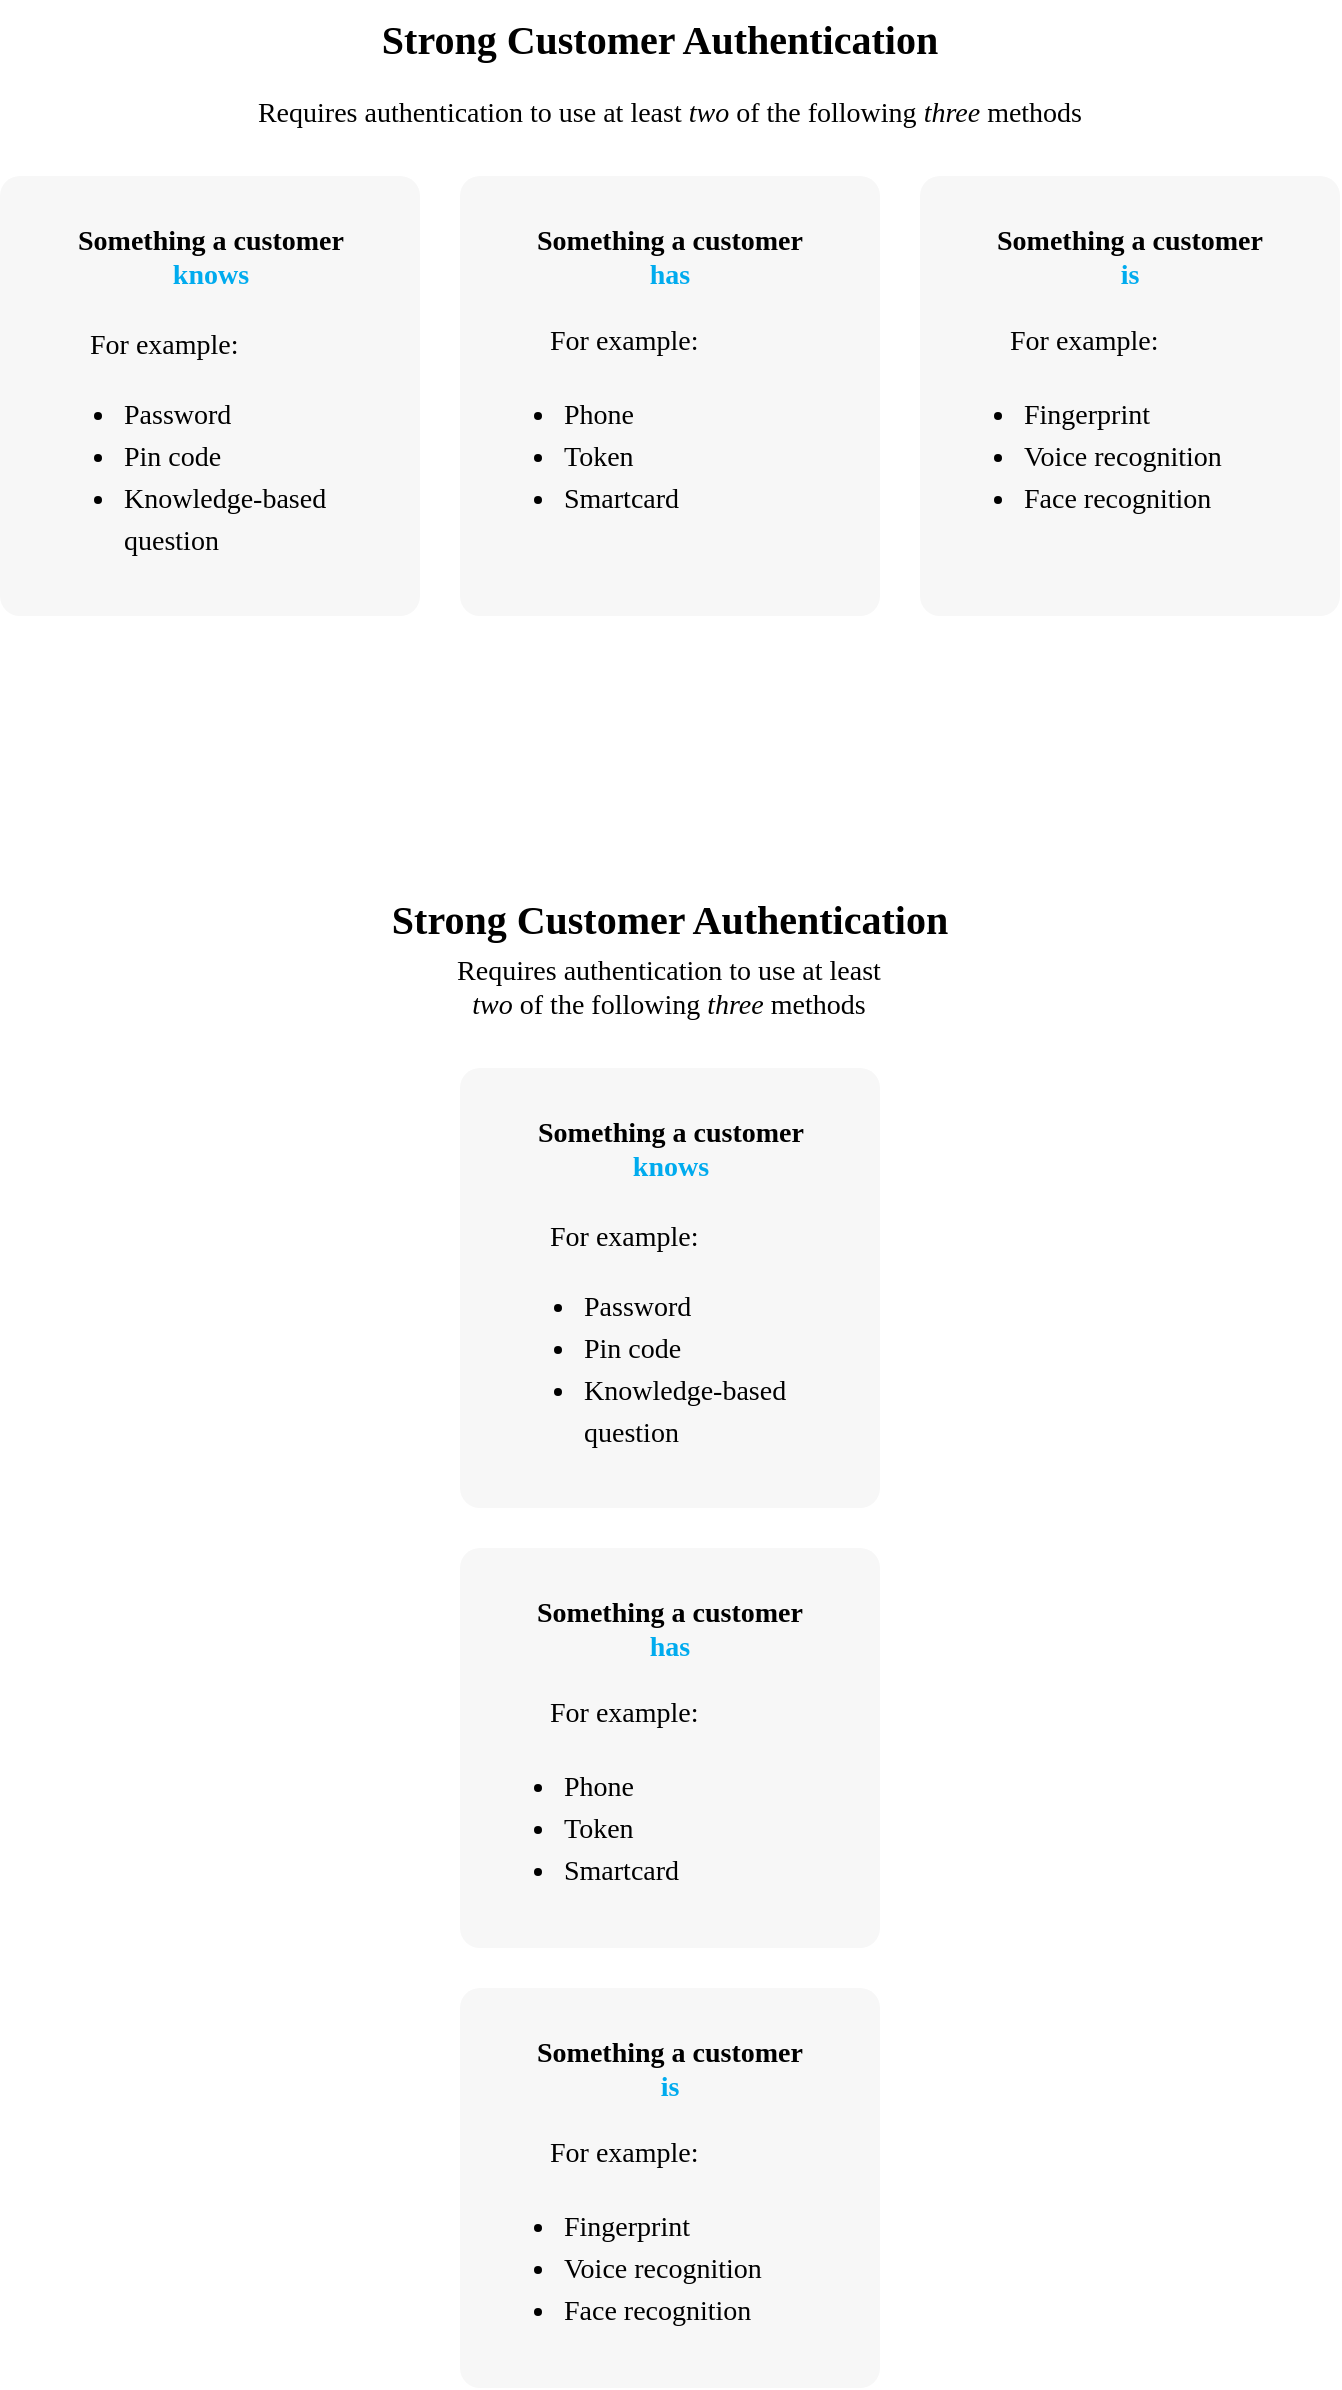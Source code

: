 <mxfile version="13.9.9" type="device"><diagram id="t-SviHUJlZS_xnOkRbKh" name="Page-1"><mxGraphModel dx="1106" dy="830" grid="1" gridSize="10" guides="1" tooltips="1" connect="1" arrows="1" fold="1" page="1" pageScale="1" pageWidth="827" pageHeight="1169" math="0" shadow="0"><root><mxCell id="0"/><mxCell id="1" parent="0"/><mxCell id="2" value="" style="rounded=1;whiteSpace=wrap;html=1;fontFamily=Nunito;fontColor=#FAFAFA;fillColor=#F7F7F7;shadow=0;sketch=0;strokeColor=none;fontSize=14;imageAspect=1;fontSource=https%3A%2F%2Ffonts.googleapis.com%2Fcss%3Ffamily%3DNunito;absoluteArcSize=1;" parent="1" vertex="1"><mxGeometry x="79" y="104" width="210" height="220" as="geometry"/></mxCell><mxCell id="4" value="&lt;b style=&quot;font-size: 14px&quot;&gt;Something a customer&lt;br&gt;&lt;font color=&quot;#00abee&quot; style=&quot;font-size: 14px&quot;&gt;knows&lt;/font&gt;&lt;/b&gt;" style="text;html=1;strokeColor=none;fillColor=none;align=center;verticalAlign=middle;whiteSpace=wrap;rounded=0;fontFamily=Nunito;fontSource=https%3A%2F%2Ffonts.googleapis.com%2Fcss%3Ffamily%3DNunito;fontSize=14;" parent="1" vertex="1"><mxGeometry x="86.5" y="127" width="195" height="36" as="geometry"/></mxCell><mxCell id="6" value="" style="rounded=1;whiteSpace=wrap;html=1;fontFamily=Nunito;fontColor=#FAFAFA;fillColor=#F7F7F7;strokeColor=none;fontSize=14;imageAspect=1;fontSource=https%3A%2F%2Ffonts.googleapis.com%2Fcss%3Ffamily%3DNunito;absoluteArcSize=1;" parent="1" vertex="1"><mxGeometry x="309" y="104" width="210" height="220" as="geometry"/></mxCell><mxCell id="7" value="&lt;b style=&quot;font-size: 14px&quot;&gt;Something a customer&lt;br&gt;&lt;font color=&quot;#00abee&quot; style=&quot;font-size: 14px&quot;&gt;has&lt;/font&gt;&lt;/b&gt;" style="text;html=1;strokeColor=none;fillColor=none;align=center;verticalAlign=middle;whiteSpace=wrap;rounded=0;fontFamily=Nunito;fontSource=https%3A%2F%2Ffonts.googleapis.com%2Fcss%3Ffamily%3DNunito;fontSize=14;" parent="1" vertex="1"><mxGeometry x="324" y="127" width="180" height="36" as="geometry"/></mxCell><mxCell id="8" value="" style="rounded=1;whiteSpace=wrap;html=1;fontFamily=Nunito;fontColor=#FAFAFA;fillColor=#F7F7F7;strokeColor=none;fontSize=14;imageAspect=1;fontSource=https%3A%2F%2Ffonts.googleapis.com%2Fcss%3Ffamily%3DNunito;absoluteArcSize=1;" parent="1" vertex="1"><mxGeometry x="539" y="104" width="210" height="220" as="geometry"/></mxCell><mxCell id="9" value="&lt;b style=&quot;font-size: 14px&quot;&gt;Something a customer&lt;br&gt;&lt;font color=&quot;#00abee&quot; style=&quot;font-size: 14px&quot;&gt;is&lt;/font&gt;&lt;/b&gt;" style="text;html=1;strokeColor=none;fillColor=none;align=center;verticalAlign=middle;whiteSpace=wrap;rounded=0;fontFamily=Nunito;fontSource=https%3A%2F%2Ffonts.googleapis.com%2Fcss%3Ffamily%3DNunito;fontSize=14;" parent="1" vertex="1"><mxGeometry x="559" y="127" width="170" height="36" as="geometry"/></mxCell><mxCell id="15" value="For example:" style="text;html=1;strokeColor=none;fillColor=none;align=left;verticalAlign=middle;whiteSpace=wrap;rounded=0;fontFamily=Nunito;fontSource=https%3A%2F%2Ffonts.googleapis.com%2Fcss%3Ffamily%3DNunito;fontSize=14;" parent="1" vertex="1"><mxGeometry x="121.5" y="176.5" width="125" height="25" as="geometry"/></mxCell><mxCell id="16" value="For example:" style="text;html=1;strokeColor=none;fillColor=none;align=left;verticalAlign=middle;whiteSpace=wrap;rounded=0;fontFamily=Nunito;fontSource=https%3A%2F%2Ffonts.googleapis.com%2Fcss%3Ffamily%3DNunito;fontSize=14;" parent="1" vertex="1"><mxGeometry x="581.5" y="174" width="125" height="25" as="geometry"/></mxCell><mxCell id="17" value="For example:" style="text;html=1;strokeColor=none;fillColor=none;align=left;verticalAlign=middle;whiteSpace=wrap;rounded=0;fontFamily=Nunito;fontSource=https%3A%2F%2Ffonts.googleapis.com%2Fcss%3Ffamily%3DNunito;fontSize=14;" parent="1" vertex="1"><mxGeometry x="351.5" y="174" width="125" height="25" as="geometry"/></mxCell><mxCell id="19" value="&lt;font style=&quot;font-size: 20px;&quot;&gt;&lt;b style=&quot;font-size: 20px;&quot;&gt;Strong Customer Authentication&lt;/b&gt;&lt;/font&gt;" style="text;html=1;strokeColor=none;fillColor=none;align=center;verticalAlign=middle;whiteSpace=wrap;rounded=0;fontFamily=Nunito;fontSource=https%3A%2F%2Ffonts.googleapis.com%2Fcss%3Ffamily%3DNunito;shadow=1;sketch=0;strokeWidth=8;fontSize=20;" parent="1" vertex="1"><mxGeometry x="254" y="20" width="310" height="30" as="geometry"/></mxCell><mxCell id="_HtykSS_C2_TBLbMFfKq-23" value="&lt;ul style=&quot;line-height: 150%; font-size: 14px;&quot;&gt;&lt;li style=&quot;font-size: 14px;&quot;&gt;Phone&lt;/li&gt;&lt;li style=&quot;font-size: 14px;&quot;&gt;Token&lt;/li&gt;&lt;li style=&quot;font-size: 14px;&quot;&gt;Smartcard&lt;/li&gt;&lt;/ul&gt;" style="text;whiteSpace=wrap;html=1;fontFamily=Nunito;fontSource=https%3A%2F%2Ffonts.googleapis.com%2Fcss%3Ffamily%3DNunito;fontSize=14;" parent="1" vertex="1"><mxGeometry x="319" y="191.5" width="160" height="108.5" as="geometry"/></mxCell><mxCell id="_HtykSS_C2_TBLbMFfKq-24" value="&lt;ul style=&quot;line-height: 150%; font-size: 14px;&quot;&gt;&lt;li style=&quot;font-size: 14px;&quot;&gt;Password&lt;/li&gt;&lt;li style=&quot;font-size: 14px;&quot;&gt;Pin code&lt;/li&gt;&lt;li style=&quot;font-size: 14px;&quot;&gt;Knowledge-based question&lt;/li&gt;&lt;/ul&gt;" style="text;whiteSpace=wrap;html=1;fontFamily=Nunito;fontSource=https%3A%2F%2Ffonts.googleapis.com%2Fcss%3Ffamily%3DNunito;fontSize=14;" parent="1" vertex="1"><mxGeometry x="99" y="191.5" width="170" height="108.5" as="geometry"/></mxCell><mxCell id="_HtykSS_C2_TBLbMFfKq-25" value="&lt;ul style=&quot;line-height: 150%; font-size: 14px;&quot;&gt;&lt;li style=&quot;font-size: 14px;&quot;&gt;Fingerprint&lt;/li&gt;&lt;li style=&quot;font-size: 14px;&quot;&gt;Voice recognition&lt;/li&gt;&lt;li style=&quot;font-size: 14px;&quot;&gt;Face recognition&lt;/li&gt;&lt;/ul&gt;" style="text;whiteSpace=wrap;html=1;spacingTop=0;spacing=2;spacingBottom=0;fontFamily=Nunito;fontSource=https%3A%2F%2Ffonts.googleapis.com%2Fcss%3Ffamily%3DNunito;fontSize=14;" parent="1" vertex="1"><mxGeometry x="549" y="191.5" width="170" height="108.5" as="geometry"/></mxCell><mxCell id="_HtykSS_C2_TBLbMFfKq-26" value="Requires authentication to use at least &lt;i style=&quot;font-size: 14px;&quot;&gt;two&lt;/i&gt; of the following &lt;i style=&quot;font-size: 14px;&quot;&gt;three&lt;/i&gt; methods" style="text;html=1;strokeColor=none;fillColor=none;align=center;verticalAlign=middle;whiteSpace=wrap;rounded=0;fontFamily=Nunito;fontSource=https%3A%2F%2Ffonts.googleapis.com%2Fcss%3Ffamily%3DNunito;fontSize=14;" parent="1" vertex="1"><mxGeometry x="159.13" y="63" width="509.75" height="20" as="geometry"/></mxCell><mxCell id="R4vaxRSsZefBu_S-QuNX-19" value="&lt;font style=&quot;font-size: 20px;&quot;&gt;&lt;b style=&quot;font-size: 20px;&quot;&gt;Strong Customer Authentication&lt;/b&gt;&lt;/font&gt;" style="text;html=1;strokeColor=none;fillColor=none;align=center;verticalAlign=middle;whiteSpace=wrap;rounded=0;fontFamily=Nunito;fontSource=https%3A%2F%2Ffonts.googleapis.com%2Fcss%3Ffamily%3DNunito;shadow=1;sketch=0;strokeWidth=8;fontSize=20;" parent="1" vertex="1"><mxGeometry x="259" y="460" width="310" height="30" as="geometry"/></mxCell><mxCell id="R4vaxRSsZefBu_S-QuNX-20" value="Requires authentication to use at least &lt;br&gt;&lt;i style=&quot;font-size: 14px&quot;&gt;two&lt;/i&gt; of the following &lt;i style=&quot;font-size: 14px&quot;&gt;three&lt;/i&gt; methods" style="text;html=1;strokeColor=none;fillColor=none;align=center;verticalAlign=middle;whiteSpace=wrap;rounded=0;fontFamily=Nunito;fontSource=https%3A%2F%2Ffonts.googleapis.com%2Fcss%3Ffamily%3DNunito;fontSize=14;" parent="1" vertex="1"><mxGeometry x="271" y="490" width="285" height="40" as="geometry"/></mxCell><mxCell id="R4vaxRSsZefBu_S-QuNX-21" value="" style="rounded=1;whiteSpace=wrap;html=1;fontFamily=Nunito;fontColor=#FAFAFA;fillColor=#F7F7F7;shadow=0;sketch=0;strokeColor=none;fontSize=14;imageAspect=1;fontSource=https%3A%2F%2Ffonts.googleapis.com%2Fcss%3Ffamily%3DNunito;absoluteArcSize=1;" parent="1" vertex="1"><mxGeometry x="309" y="550" width="210" height="220" as="geometry"/></mxCell><mxCell id="R4vaxRSsZefBu_S-QuNX-22" value="&lt;b style=&quot;font-size: 14px&quot;&gt;Something a customer&lt;br&gt;&lt;font color=&quot;#00abee&quot; style=&quot;font-size: 14px&quot;&gt;knows&lt;/font&gt;&lt;/b&gt;" style="text;html=1;strokeColor=none;fillColor=none;align=center;verticalAlign=middle;whiteSpace=wrap;rounded=0;fontFamily=Nunito;fontSource=https%3A%2F%2Ffonts.googleapis.com%2Fcss%3Ffamily%3DNunito;fontSize=14;" parent="1" vertex="1"><mxGeometry x="316.5" y="573" width="195" height="36" as="geometry"/></mxCell><mxCell id="R4vaxRSsZefBu_S-QuNX-23" value="" style="rounded=1;whiteSpace=wrap;html=1;fontFamily=Nunito;fontColor=#FAFAFA;fillColor=#F7F7F7;strokeColor=none;fontSize=14;imageAspect=1;fontSource=https%3A%2F%2Ffonts.googleapis.com%2Fcss%3Ffamily%3DNunito;absoluteArcSize=1;" parent="1" vertex="1"><mxGeometry x="309" y="790" width="210" height="200" as="geometry"/></mxCell><mxCell id="R4vaxRSsZefBu_S-QuNX-24" value="&lt;b style=&quot;font-size: 14px&quot;&gt;Something a customer&lt;br&gt;&lt;font color=&quot;#00abee&quot; style=&quot;font-size: 14px&quot;&gt;has&lt;/font&gt;&lt;/b&gt;" style="text;html=1;strokeColor=none;fillColor=none;align=center;verticalAlign=middle;whiteSpace=wrap;rounded=0;fontFamily=Nunito;fontSource=https%3A%2F%2Ffonts.googleapis.com%2Fcss%3Ffamily%3DNunito;fontSize=14;" parent="1" vertex="1"><mxGeometry x="324" y="813" width="180" height="36" as="geometry"/></mxCell><mxCell id="R4vaxRSsZefBu_S-QuNX-25" value="" style="rounded=1;whiteSpace=wrap;html=1;fontFamily=Nunito;fontColor=#FAFAFA;fillColor=#F7F7F7;strokeColor=none;fontSize=14;imageAspect=1;fontSource=https%3A%2F%2Ffonts.googleapis.com%2Fcss%3Ffamily%3DNunito;absoluteArcSize=1;" parent="1" vertex="1"><mxGeometry x="309" y="1010" width="210" height="200" as="geometry"/></mxCell><mxCell id="R4vaxRSsZefBu_S-QuNX-26" value="&lt;b style=&quot;font-size: 14px&quot;&gt;Something a customer&lt;br&gt;&lt;font color=&quot;#00abee&quot; style=&quot;font-size: 14px&quot;&gt;is&lt;/font&gt;&lt;/b&gt;" style="text;html=1;strokeColor=none;fillColor=none;align=center;verticalAlign=middle;whiteSpace=wrap;rounded=0;fontFamily=Nunito;fontSource=https%3A%2F%2Ffonts.googleapis.com%2Fcss%3Ffamily%3DNunito;fontSize=14;" parent="1" vertex="1"><mxGeometry x="329" y="1033" width="170" height="36" as="geometry"/></mxCell><mxCell id="R4vaxRSsZefBu_S-QuNX-27" value="For example:" style="text;html=1;strokeColor=none;fillColor=none;align=left;verticalAlign=middle;whiteSpace=wrap;rounded=0;fontFamily=Nunito;fontSource=https%3A%2F%2Ffonts.googleapis.com%2Fcss%3Ffamily%3DNunito;fontSize=14;" parent="1" vertex="1"><mxGeometry x="351.5" y="622.5" width="125" height="25" as="geometry"/></mxCell><mxCell id="R4vaxRSsZefBu_S-QuNX-28" value="For example:" style="text;html=1;strokeColor=none;fillColor=none;align=left;verticalAlign=middle;whiteSpace=wrap;rounded=0;fontFamily=Nunito;fontSource=https%3A%2F%2Ffonts.googleapis.com%2Fcss%3Ffamily%3DNunito;fontSize=14;" parent="1" vertex="1"><mxGeometry x="351.5" y="1080" width="125" height="25" as="geometry"/></mxCell><mxCell id="R4vaxRSsZefBu_S-QuNX-29" value="For example:" style="text;html=1;strokeColor=none;fillColor=none;align=left;verticalAlign=middle;whiteSpace=wrap;rounded=0;fontFamily=Nunito;fontSource=https%3A%2F%2Ffonts.googleapis.com%2Fcss%3Ffamily%3DNunito;fontSize=14;" parent="1" vertex="1"><mxGeometry x="351.5" y="860" width="125" height="25" as="geometry"/></mxCell><mxCell id="R4vaxRSsZefBu_S-QuNX-30" value="&lt;ul style=&quot;line-height: 150%; font-size: 14px;&quot;&gt;&lt;li style=&quot;font-size: 14px;&quot;&gt;Phone&lt;/li&gt;&lt;li style=&quot;font-size: 14px;&quot;&gt;Token&lt;/li&gt;&lt;li style=&quot;font-size: 14px;&quot;&gt;Smartcard&lt;/li&gt;&lt;/ul&gt;" style="text;whiteSpace=wrap;html=1;fontFamily=Nunito;fontSource=https%3A%2F%2Ffonts.googleapis.com%2Fcss%3Ffamily%3DNunito;fontSize=14;" parent="1" vertex="1"><mxGeometry x="319" y="877.5" width="160" height="92.5" as="geometry"/></mxCell><mxCell id="R4vaxRSsZefBu_S-QuNX-31" value="&lt;ul style=&quot;line-height: 150%; font-size: 14px;&quot;&gt;&lt;li style=&quot;font-size: 14px;&quot;&gt;Password&lt;/li&gt;&lt;li style=&quot;font-size: 14px;&quot;&gt;Pin code&lt;/li&gt;&lt;li style=&quot;font-size: 14px;&quot;&gt;Knowledge-based question&lt;/li&gt;&lt;/ul&gt;" style="text;whiteSpace=wrap;html=1;fontFamily=Nunito;fontSource=https%3A%2F%2Ffonts.googleapis.com%2Fcss%3Ffamily%3DNunito;fontSize=14;" parent="1" vertex="1"><mxGeometry x="329" y="637.5" width="170" height="112.5" as="geometry"/></mxCell><mxCell id="R4vaxRSsZefBu_S-QuNX-32" value="&lt;ul style=&quot;line-height: 150%; font-size: 14px;&quot;&gt;&lt;li style=&quot;font-size: 14px;&quot;&gt;Fingerprint&lt;/li&gt;&lt;li style=&quot;font-size: 14px;&quot;&gt;Voice recognition&lt;/li&gt;&lt;li style=&quot;font-size: 14px;&quot;&gt;Face recognition&lt;/li&gt;&lt;/ul&gt;" style="text;whiteSpace=wrap;html=1;spacingTop=0;spacing=2;spacingBottom=0;fontFamily=Nunito;fontSource=https%3A%2F%2Ffonts.googleapis.com%2Fcss%3Ffamily%3DNunito;fontSize=14;" parent="1" vertex="1"><mxGeometry x="319" y="1097.5" width="170" height="92.5" as="geometry"/></mxCell></root></mxGraphModel></diagram></mxfile>